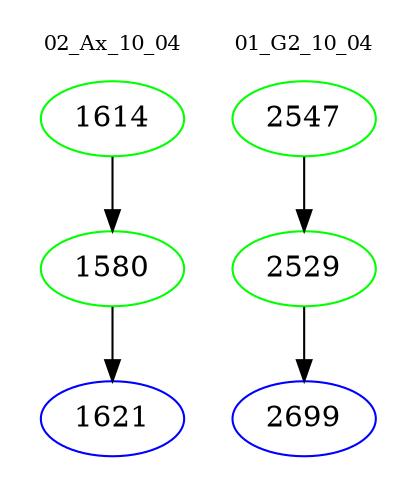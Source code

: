 digraph{
subgraph cluster_0 {
color = white
label = "02_Ax_10_04";
fontsize=10;
T0_1614 [label="1614", color="green"]
T0_1614 -> T0_1580 [color="black"]
T0_1580 [label="1580", color="green"]
T0_1580 -> T0_1621 [color="black"]
T0_1621 [label="1621", color="blue"]
}
subgraph cluster_1 {
color = white
label = "01_G2_10_04";
fontsize=10;
T1_2547 [label="2547", color="green"]
T1_2547 -> T1_2529 [color="black"]
T1_2529 [label="2529", color="green"]
T1_2529 -> T1_2699 [color="black"]
T1_2699 [label="2699", color="blue"]
}
}
